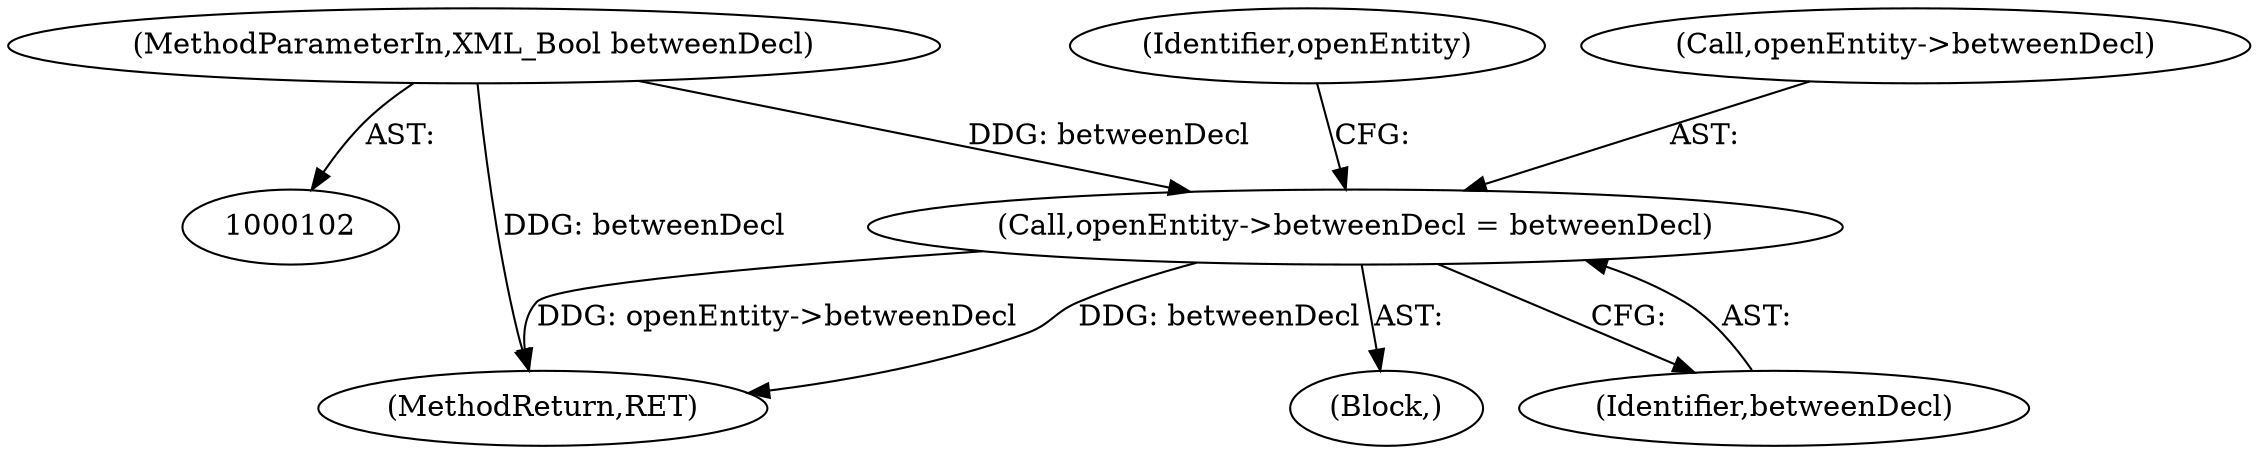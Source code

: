 digraph "0_libexpat_c20b758c332d9a13afbbb276d30db1d183a85d43_2@API" {
"1000178" [label="(Call,openEntity->betweenDecl = betweenDecl)"];
"1000105" [label="(MethodParameterIn,XML_Bool betweenDecl)"];
"1000185" [label="(Identifier,openEntity)"];
"1000321" [label="(MethodReturn,RET)"];
"1000178" [label="(Call,openEntity->betweenDecl = betweenDecl)"];
"1000106" [label="(Block,)"];
"1000182" [label="(Identifier,betweenDecl)"];
"1000179" [label="(Call,openEntity->betweenDecl)"];
"1000105" [label="(MethodParameterIn,XML_Bool betweenDecl)"];
"1000178" -> "1000106"  [label="AST: "];
"1000178" -> "1000182"  [label="CFG: "];
"1000179" -> "1000178"  [label="AST: "];
"1000182" -> "1000178"  [label="AST: "];
"1000185" -> "1000178"  [label="CFG: "];
"1000178" -> "1000321"  [label="DDG: betweenDecl"];
"1000178" -> "1000321"  [label="DDG: openEntity->betweenDecl"];
"1000105" -> "1000178"  [label="DDG: betweenDecl"];
"1000105" -> "1000102"  [label="AST: "];
"1000105" -> "1000321"  [label="DDG: betweenDecl"];
}
